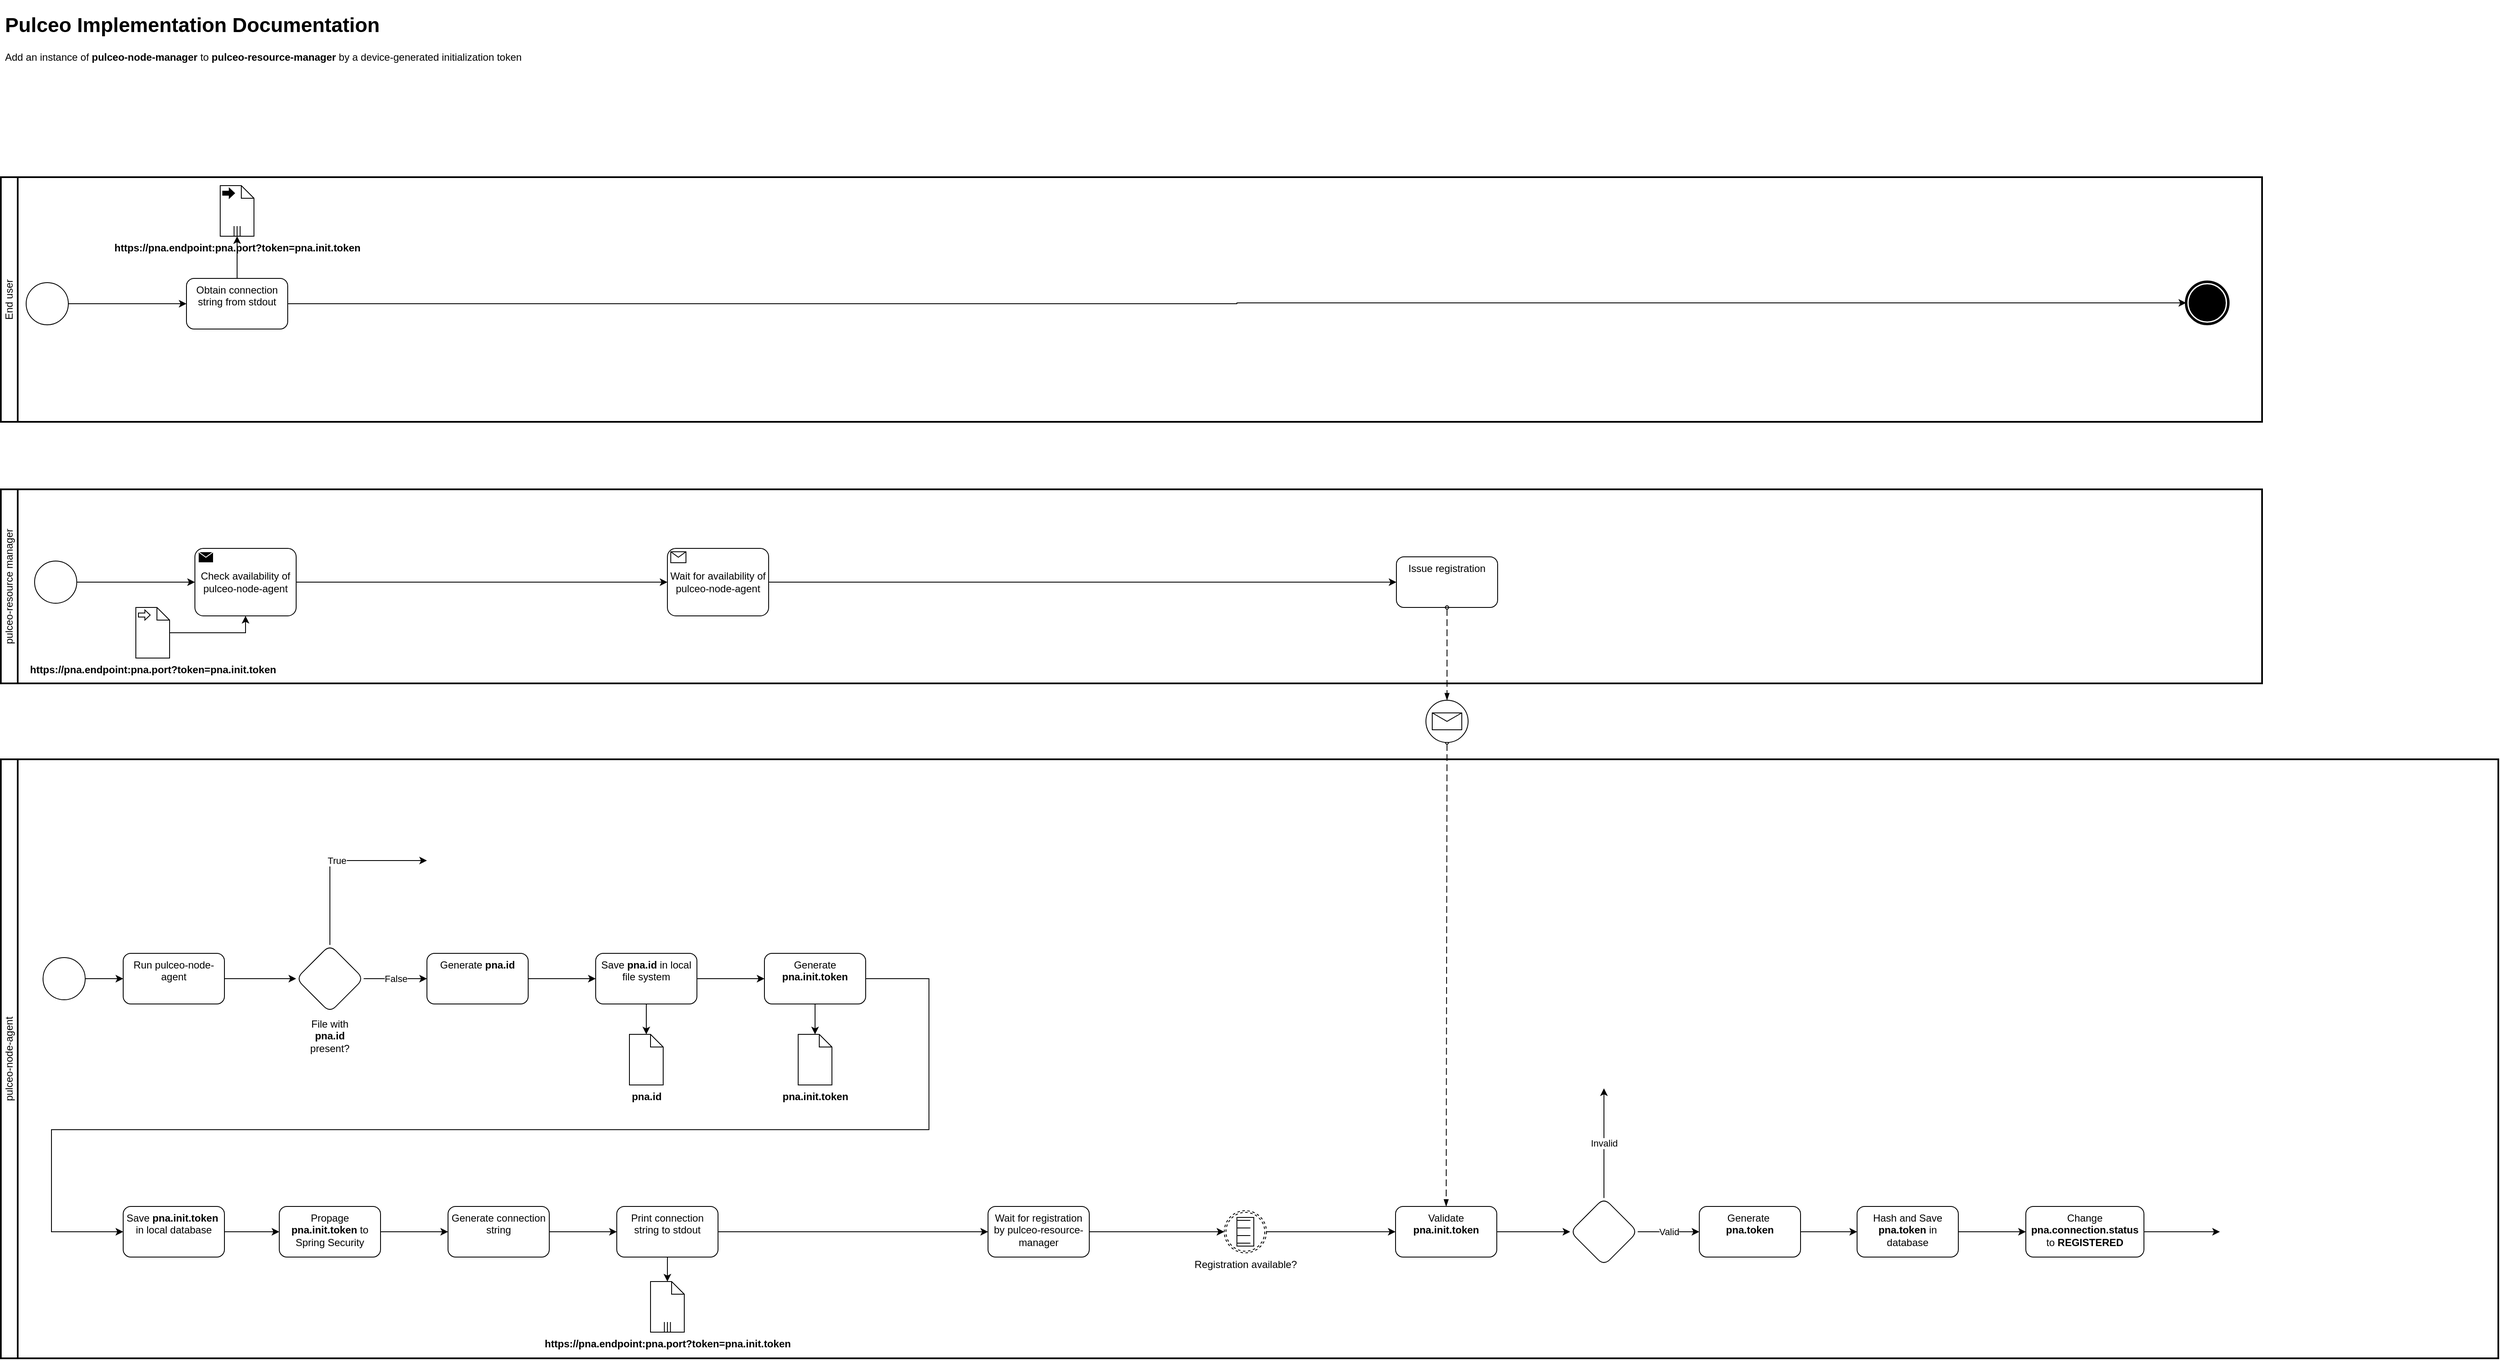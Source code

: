 <mxfile version="22.0.3" type="device">
  <diagram name="Page-1" id="s8d-PY-8PvL_5b7Q-GFM">
    <mxGraphModel dx="1147" dy="775" grid="1" gridSize="10" guides="1" tooltips="1" connect="1" arrows="1" fold="1" page="1" pageScale="1" pageWidth="1169" pageHeight="827" math="0" shadow="0">
      <root>
        <mxCell id="0" />
        <mxCell id="1" parent="0" />
        <mxCell id="xjq-RaSwt1K4UF-zuiTi-3" value="pulceo-node-agent" style="swimlane;html=1;startSize=20;fontStyle=0;collapsible=0;horizontal=0;swimlaneLine=1;swimlaneFillColor=#ffffff;strokeWidth=2;whiteSpace=wrap;" parent="1" vertex="1">
          <mxGeometry x="40" y="930" width="2960" height="710" as="geometry" />
        </mxCell>
        <mxCell id="xjq-RaSwt1K4UF-zuiTi-13" value="" style="edgeStyle=orthogonalEdgeStyle;rounded=0;orthogonalLoop=1;jettySize=auto;html=1;" parent="xjq-RaSwt1K4UF-zuiTi-3" source="xjq-RaSwt1K4UF-zuiTi-5" target="xjq-RaSwt1K4UF-zuiTi-12" edge="1">
          <mxGeometry relative="1" as="geometry" />
        </mxCell>
        <mxCell id="xjq-RaSwt1K4UF-zuiTi-5" value="" style="points=[[0.145,0.145,0],[0.5,0,0],[0.855,0.145,0],[1,0.5,0],[0.855,0.855,0],[0.5,1,0],[0.145,0.855,0],[0,0.5,0]];shape=mxgraph.bpmn.event;html=1;verticalLabelPosition=bottom;labelBackgroundColor=#ffffff;verticalAlign=top;align=center;perimeter=ellipsePerimeter;outlineConnect=0;aspect=fixed;outline=standard;symbol=general;" parent="xjq-RaSwt1K4UF-zuiTi-3" vertex="1">
          <mxGeometry x="50" y="235" width="50" height="50" as="geometry" />
        </mxCell>
        <mxCell id="xjq-RaSwt1K4UF-zuiTi-15" value="" style="edgeStyle=orthogonalEdgeStyle;rounded=0;orthogonalLoop=1;jettySize=auto;html=1;" parent="xjq-RaSwt1K4UF-zuiTi-3" source="xjq-RaSwt1K4UF-zuiTi-12" target="xjq-RaSwt1K4UF-zuiTi-14" edge="1">
          <mxGeometry relative="1" as="geometry" />
        </mxCell>
        <mxCell id="xjq-RaSwt1K4UF-zuiTi-12" value="Run pulceo-node-agent" style="rounded=1;whiteSpace=wrap;html=1;verticalAlign=top;labelBackgroundColor=#ffffff;" parent="xjq-RaSwt1K4UF-zuiTi-3" vertex="1">
          <mxGeometry x="145" y="230" width="120" height="60" as="geometry" />
        </mxCell>
        <mxCell id="xjq-RaSwt1K4UF-zuiTi-19" value="False" style="edgeStyle=orthogonalEdgeStyle;rounded=0;orthogonalLoop=1;jettySize=auto;html=1;" parent="xjq-RaSwt1K4UF-zuiTi-3" source="xjq-RaSwt1K4UF-zuiTi-14" target="xjq-RaSwt1K4UF-zuiTi-18" edge="1">
          <mxGeometry relative="1" as="geometry" />
        </mxCell>
        <mxCell id="OKjM4SVXi0EhjQiXwDku-113" value="True" style="edgeStyle=orthogonalEdgeStyle;rounded=0;orthogonalLoop=1;jettySize=auto;html=1;entryX=0;entryY=0.5;entryDx=0;entryDy=0;" edge="1" parent="xjq-RaSwt1K4UF-zuiTi-3" source="xjq-RaSwt1K4UF-zuiTi-14">
          <mxGeometry relative="1" as="geometry">
            <mxPoint x="505" y="120" as="targetPoint" />
            <Array as="points">
              <mxPoint x="390" y="120" />
            </Array>
          </mxGeometry>
        </mxCell>
        <mxCell id="xjq-RaSwt1K4UF-zuiTi-14" value="File with &lt;b&gt;pna.id&lt;/b&gt; present?" style="rhombus;whiteSpace=wrap;html=1;verticalAlign=top;rounded=1;labelBackgroundColor=#ffffff;labelPosition=center;verticalLabelPosition=bottom;align=center;" parent="xjq-RaSwt1K4UF-zuiTi-3" vertex="1">
          <mxGeometry x="350" y="220" width="80" height="80" as="geometry" />
        </mxCell>
        <mxCell id="xjq-RaSwt1K4UF-zuiTi-21" value="" style="edgeStyle=orthogonalEdgeStyle;rounded=0;orthogonalLoop=1;jettySize=auto;html=1;" parent="xjq-RaSwt1K4UF-zuiTi-3" source="xjq-RaSwt1K4UF-zuiTi-18" target="xjq-RaSwt1K4UF-zuiTi-20" edge="1">
          <mxGeometry relative="1" as="geometry" />
        </mxCell>
        <mxCell id="xjq-RaSwt1K4UF-zuiTi-18" value="Generate &lt;b&gt;pna.id&lt;/b&gt;" style="rounded=1;whiteSpace=wrap;html=1;verticalAlign=top;labelBackgroundColor=#ffffff;" parent="xjq-RaSwt1K4UF-zuiTi-3" vertex="1">
          <mxGeometry x="505" y="230" width="120" height="60" as="geometry" />
        </mxCell>
        <mxCell id="xjq-RaSwt1K4UF-zuiTi-23" value="" style="edgeStyle=orthogonalEdgeStyle;rounded=0;orthogonalLoop=1;jettySize=auto;html=1;" parent="xjq-RaSwt1K4UF-zuiTi-3" source="xjq-RaSwt1K4UF-zuiTi-20" target="xjq-RaSwt1K4UF-zuiTi-22" edge="1">
          <mxGeometry relative="1" as="geometry" />
        </mxCell>
        <mxCell id="xjq-RaSwt1K4UF-zuiTi-20" value="Save &lt;b&gt;pna.id&lt;/b&gt; in local file system" style="rounded=1;whiteSpace=wrap;html=1;verticalAlign=top;labelBackgroundColor=#ffffff;" parent="xjq-RaSwt1K4UF-zuiTi-3" vertex="1">
          <mxGeometry x="705" y="230" width="120" height="60" as="geometry" />
        </mxCell>
        <mxCell id="OKjM4SVXi0EhjQiXwDku-30" value="" style="edgeStyle=orthogonalEdgeStyle;rounded=0;orthogonalLoop=1;jettySize=auto;html=1;entryX=0;entryY=0.5;entryDx=0;entryDy=0;" edge="1" parent="xjq-RaSwt1K4UF-zuiTi-3" source="xjq-RaSwt1K4UF-zuiTi-22" target="OKjM4SVXi0EhjQiXwDku-17">
          <mxGeometry relative="1" as="geometry">
            <mxPoint x="1110" y="260" as="targetPoint" />
            <Array as="points">
              <mxPoint x="1100" y="260" />
              <mxPoint x="1100" y="439" />
              <mxPoint x="60" y="439" />
              <mxPoint x="60" y="560" />
            </Array>
          </mxGeometry>
        </mxCell>
        <mxCell id="xjq-RaSwt1K4UF-zuiTi-22" value="Generate &lt;b&gt;pna.init.token&lt;/b&gt;" style="rounded=1;whiteSpace=wrap;html=1;verticalAlign=top;labelBackgroundColor=#ffffff;" parent="xjq-RaSwt1K4UF-zuiTi-3" vertex="1">
          <mxGeometry x="905" y="230" width="120" height="60" as="geometry" />
        </mxCell>
        <mxCell id="xjq-RaSwt1K4UF-zuiTi-28" value="Wait for registration by pulceo-resource-manager" style="rounded=1;whiteSpace=wrap;html=1;verticalAlign=top;labelBackgroundColor=#ffffff;" parent="xjq-RaSwt1K4UF-zuiTi-3" vertex="1">
          <mxGeometry x="1170" y="530" width="120" height="60" as="geometry" />
        </mxCell>
        <mxCell id="OKjM4SVXi0EhjQiXwDku-13" value="" style="edgeStyle=orthogonalEdgeStyle;rounded=0;orthogonalLoop=1;jettySize=auto;html=1;" edge="1" parent="xjq-RaSwt1K4UF-zuiTi-3" source="OKjM4SVXi0EhjQiXwDku-5" target="OKjM4SVXi0EhjQiXwDku-12">
          <mxGeometry relative="1" as="geometry" />
        </mxCell>
        <mxCell id="OKjM4SVXi0EhjQiXwDku-5" value="Registration available?" style="points=[[0.145,0.145,0],[0.5,0,0],[0.855,0.145,0],[1,0.5,0],[0.855,0.855,0],[0.5,1,0],[0.145,0.855,0],[0,0.5,0]];shape=mxgraph.bpmn.event;html=1;verticalLabelPosition=bottom;labelBackgroundColor=#ffffff;verticalAlign=top;align=center;perimeter=ellipsePerimeter;outlineConnect=0;aspect=fixed;outline=boundNonint;symbol=conditional;" vertex="1" parent="xjq-RaSwt1K4UF-zuiTi-3">
          <mxGeometry x="1450" y="535" width="50" height="50" as="geometry" />
        </mxCell>
        <mxCell id="OKjM4SVXi0EhjQiXwDku-6" style="edgeStyle=orthogonalEdgeStyle;rounded=0;orthogonalLoop=1;jettySize=auto;html=1;entryX=0;entryY=0.5;entryDx=0;entryDy=0;entryPerimeter=0;" edge="1" parent="xjq-RaSwt1K4UF-zuiTi-3" source="xjq-RaSwt1K4UF-zuiTi-28" target="OKjM4SVXi0EhjQiXwDku-5">
          <mxGeometry relative="1" as="geometry" />
        </mxCell>
        <mxCell id="OKjM4SVXi0EhjQiXwDku-106" value="" style="edgeStyle=orthogonalEdgeStyle;rounded=0;orthogonalLoop=1;jettySize=auto;html=1;" edge="1" parent="xjq-RaSwt1K4UF-zuiTi-3" source="OKjM4SVXi0EhjQiXwDku-12" target="OKjM4SVXi0EhjQiXwDku-105">
          <mxGeometry relative="1" as="geometry" />
        </mxCell>
        <mxCell id="OKjM4SVXi0EhjQiXwDku-12" value="Validate &lt;b&gt;pna.init.token&lt;/b&gt;" style="rounded=1;whiteSpace=wrap;html=1;verticalAlign=top;labelBackgroundColor=#ffffff;" vertex="1" parent="xjq-RaSwt1K4UF-zuiTi-3">
          <mxGeometry x="1653" y="530" width="120" height="60" as="geometry" />
        </mxCell>
        <mxCell id="OKjM4SVXi0EhjQiXwDku-14" value="&lt;b&gt;pna.id&lt;/b&gt;" style="shape=mxgraph.bpmn.data;labelPosition=center;verticalLabelPosition=bottom;align=center;verticalAlign=top;size=15;html=1;" vertex="1" parent="xjq-RaSwt1K4UF-zuiTi-3">
          <mxGeometry x="745" y="326" width="40" height="60" as="geometry" />
        </mxCell>
        <mxCell id="OKjM4SVXi0EhjQiXwDku-15" style="edgeStyle=orthogonalEdgeStyle;rounded=0;orthogonalLoop=1;jettySize=auto;html=1;entryX=0.5;entryY=0;entryDx=0;entryDy=0;entryPerimeter=0;" edge="1" parent="xjq-RaSwt1K4UF-zuiTi-3" source="xjq-RaSwt1K4UF-zuiTi-20" target="OKjM4SVXi0EhjQiXwDku-14">
          <mxGeometry relative="1" as="geometry" />
        </mxCell>
        <mxCell id="OKjM4SVXi0EhjQiXwDku-32" value="" style="edgeStyle=orthogonalEdgeStyle;rounded=0;orthogonalLoop=1;jettySize=auto;html=1;" edge="1" parent="xjq-RaSwt1K4UF-zuiTi-3" source="OKjM4SVXi0EhjQiXwDku-17" target="OKjM4SVXi0EhjQiXwDku-31">
          <mxGeometry relative="1" as="geometry" />
        </mxCell>
        <mxCell id="OKjM4SVXi0EhjQiXwDku-17" value="&lt;span style=&quot;color: rgb(0, 0, 0); font-family: Helvetica; font-size: 12px; font-style: normal; font-variant-ligatures: normal; font-variant-caps: normal; font-weight: 400; letter-spacing: normal; orphans: 2; text-align: center; text-indent: 0px; text-transform: none; widows: 2; word-spacing: 0px; -webkit-text-stroke-width: 0px; background-color: rgb(255, 255, 255); text-decoration-thickness: initial; text-decoration-style: initial; text-decoration-color: initial; float: none; display: inline !important;&quot;&gt;Save&lt;span&gt;&amp;nbsp;&lt;/span&gt;&lt;/span&gt;&lt;b style=&quot;border-color: var(--border-color); color: rgb(0, 0, 0); font-family: Helvetica; font-size: 12px; font-style: normal; font-variant-ligatures: normal; font-variant-caps: normal; letter-spacing: normal; orphans: 2; text-align: center; text-indent: 0px; text-transform: none; widows: 2; word-spacing: 0px; -webkit-text-stroke-width: 0px; text-decoration-thickness: initial; text-decoration-style: initial; text-decoration-color: initial;&quot;&gt;pna.init.token&lt;/b&gt;&lt;span style=&quot;color: rgb(0, 0, 0); font-family: Helvetica; font-size: 12px; font-style: normal; font-variant-ligatures: normal; font-variant-caps: normal; font-weight: 400; letter-spacing: normal; orphans: 2; text-align: center; text-indent: 0px; text-transform: none; widows: 2; word-spacing: 0px; -webkit-text-stroke-width: 0px; background-color: rgb(255, 255, 255); text-decoration-thickness: initial; text-decoration-style: initial; text-decoration-color: initial; float: none; display: inline !important;&quot;&gt;&amp;nbsp;&lt;br&gt;in local database&lt;/span&gt;" style="rounded=1;whiteSpace=wrap;html=1;verticalAlign=top;labelBackgroundColor=#ffffff;" vertex="1" parent="xjq-RaSwt1K4UF-zuiTi-3">
          <mxGeometry x="145" y="530" width="120" height="60" as="geometry" />
        </mxCell>
        <mxCell id="OKjM4SVXi0EhjQiXwDku-27" value="&lt;b&gt;pna.init.token&lt;/b&gt;" style="shape=mxgraph.bpmn.data;labelPosition=center;verticalLabelPosition=bottom;align=center;verticalAlign=top;size=15;html=1;" vertex="1" parent="xjq-RaSwt1K4UF-zuiTi-3">
          <mxGeometry x="945" y="326" width="40" height="60" as="geometry" />
        </mxCell>
        <mxCell id="OKjM4SVXi0EhjQiXwDku-28" style="edgeStyle=orthogonalEdgeStyle;rounded=0;orthogonalLoop=1;jettySize=auto;html=1;entryX=0.5;entryY=0;entryDx=0;entryDy=0;entryPerimeter=0;" edge="1" parent="xjq-RaSwt1K4UF-zuiTi-3" source="xjq-RaSwt1K4UF-zuiTi-22" target="OKjM4SVXi0EhjQiXwDku-27">
          <mxGeometry relative="1" as="geometry" />
        </mxCell>
        <mxCell id="OKjM4SVXi0EhjQiXwDku-46" value="" style="edgeStyle=orthogonalEdgeStyle;rounded=0;orthogonalLoop=1;jettySize=auto;html=1;" edge="1" parent="xjq-RaSwt1K4UF-zuiTi-3" source="OKjM4SVXi0EhjQiXwDku-31" target="OKjM4SVXi0EhjQiXwDku-45">
          <mxGeometry relative="1" as="geometry" />
        </mxCell>
        <mxCell id="OKjM4SVXi0EhjQiXwDku-31" value="Propage &lt;b&gt;pna.init.token&lt;/b&gt;&amp;nbsp;to Spring Security" style="whiteSpace=wrap;html=1;verticalAlign=top;rounded=1;labelBackgroundColor=#ffffff;" vertex="1" parent="xjq-RaSwt1K4UF-zuiTi-3">
          <mxGeometry x="330" y="530" width="120" height="60" as="geometry" />
        </mxCell>
        <mxCell id="OKjM4SVXi0EhjQiXwDku-53" value="" style="edgeStyle=orthogonalEdgeStyle;rounded=0;orthogonalLoop=1;jettySize=auto;html=1;" edge="1" parent="xjq-RaSwt1K4UF-zuiTi-3" source="OKjM4SVXi0EhjQiXwDku-45" target="OKjM4SVXi0EhjQiXwDku-52">
          <mxGeometry relative="1" as="geometry" />
        </mxCell>
        <mxCell id="OKjM4SVXi0EhjQiXwDku-45" value="Generate connection string" style="rounded=1;whiteSpace=wrap;html=1;verticalAlign=top;labelBackgroundColor=#ffffff;" vertex="1" parent="xjq-RaSwt1K4UF-zuiTi-3">
          <mxGeometry x="530" y="530" width="120" height="60" as="geometry" />
        </mxCell>
        <mxCell id="OKjM4SVXi0EhjQiXwDku-56" style="edgeStyle=orthogonalEdgeStyle;rounded=0;orthogonalLoop=1;jettySize=auto;html=1;entryX=0;entryY=0.5;entryDx=0;entryDy=0;" edge="1" parent="xjq-RaSwt1K4UF-zuiTi-3" source="OKjM4SVXi0EhjQiXwDku-52" target="xjq-RaSwt1K4UF-zuiTi-28">
          <mxGeometry relative="1" as="geometry" />
        </mxCell>
        <mxCell id="OKjM4SVXi0EhjQiXwDku-52" value="Print connection string to stdout" style="rounded=1;whiteSpace=wrap;html=1;verticalAlign=top;labelBackgroundColor=#ffffff;" vertex="1" parent="xjq-RaSwt1K4UF-zuiTi-3">
          <mxGeometry x="730" y="530" width="120" height="60" as="geometry" />
        </mxCell>
        <mxCell id="OKjM4SVXi0EhjQiXwDku-54" value="&lt;b&gt;https://pna.endpoint:pna.port?token=pna.init.token&lt;/b&gt;" style="shape=mxgraph.bpmn.data;labelPosition=center;verticalLabelPosition=bottom;align=center;verticalAlign=top;size=15;html=1;bpmnTransferType=none;isCollection=1;" vertex="1" parent="xjq-RaSwt1K4UF-zuiTi-3">
          <mxGeometry x="770" y="619" width="40" height="60" as="geometry" />
        </mxCell>
        <mxCell id="OKjM4SVXi0EhjQiXwDku-55" style="edgeStyle=orthogonalEdgeStyle;rounded=0;orthogonalLoop=1;jettySize=auto;html=1;entryX=0.5;entryY=0;entryDx=0;entryDy=0;entryPerimeter=0;" edge="1" parent="xjq-RaSwt1K4UF-zuiTi-3" source="OKjM4SVXi0EhjQiXwDku-52" target="OKjM4SVXi0EhjQiXwDku-54">
          <mxGeometry relative="1" as="geometry" />
        </mxCell>
        <mxCell id="OKjM4SVXi0EhjQiXwDku-110" value="Valid" style="edgeStyle=orthogonalEdgeStyle;rounded=0;orthogonalLoop=1;jettySize=auto;html=1;" edge="1" parent="xjq-RaSwt1K4UF-zuiTi-3" source="OKjM4SVXi0EhjQiXwDku-105" target="OKjM4SVXi0EhjQiXwDku-109">
          <mxGeometry relative="1" as="geometry" />
        </mxCell>
        <mxCell id="OKjM4SVXi0EhjQiXwDku-115" value="Invalid" style="edgeStyle=orthogonalEdgeStyle;rounded=0;orthogonalLoop=1;jettySize=auto;html=1;" edge="1" parent="xjq-RaSwt1K4UF-zuiTi-3" source="OKjM4SVXi0EhjQiXwDku-105">
          <mxGeometry relative="1" as="geometry">
            <mxPoint x="1900" y="390" as="targetPoint" />
          </mxGeometry>
        </mxCell>
        <mxCell id="OKjM4SVXi0EhjQiXwDku-105" value="" style="rhombus;whiteSpace=wrap;html=1;verticalAlign=top;rounded=1;labelBackgroundColor=#ffffff;" vertex="1" parent="xjq-RaSwt1K4UF-zuiTi-3">
          <mxGeometry x="1860" y="520" width="80" height="80" as="geometry" />
        </mxCell>
        <mxCell id="OKjM4SVXi0EhjQiXwDku-118" value="" style="edgeStyle=orthogonalEdgeStyle;rounded=0;orthogonalLoop=1;jettySize=auto;html=1;" edge="1" parent="xjq-RaSwt1K4UF-zuiTi-3" source="OKjM4SVXi0EhjQiXwDku-109" target="OKjM4SVXi0EhjQiXwDku-117">
          <mxGeometry relative="1" as="geometry" />
        </mxCell>
        <mxCell id="OKjM4SVXi0EhjQiXwDku-109" value="Generate&amp;nbsp;&lt;br&gt;&lt;b&gt;pna.token&lt;/b&gt;" style="whiteSpace=wrap;html=1;verticalAlign=top;rounded=1;labelBackgroundColor=#ffffff;" vertex="1" parent="xjq-RaSwt1K4UF-zuiTi-3">
          <mxGeometry x="2013" y="530" width="120" height="60" as="geometry" />
        </mxCell>
        <mxCell id="OKjM4SVXi0EhjQiXwDku-120" value="" style="edgeStyle=orthogonalEdgeStyle;rounded=0;orthogonalLoop=1;jettySize=auto;html=1;" edge="1" parent="xjq-RaSwt1K4UF-zuiTi-3" source="OKjM4SVXi0EhjQiXwDku-117" target="OKjM4SVXi0EhjQiXwDku-119">
          <mxGeometry relative="1" as="geometry" />
        </mxCell>
        <mxCell id="OKjM4SVXi0EhjQiXwDku-117" value="Hash and Save &lt;b&gt;pna.token&lt;/b&gt; in database" style="whiteSpace=wrap;html=1;verticalAlign=top;rounded=1;labelBackgroundColor=#ffffff;" vertex="1" parent="xjq-RaSwt1K4UF-zuiTi-3">
          <mxGeometry x="2200" y="530" width="120" height="60" as="geometry" />
        </mxCell>
        <mxCell id="OKjM4SVXi0EhjQiXwDku-122" value="" style="edgeStyle=orthogonalEdgeStyle;rounded=0;orthogonalLoop=1;jettySize=auto;html=1;" edge="1" parent="xjq-RaSwt1K4UF-zuiTi-3" source="OKjM4SVXi0EhjQiXwDku-119">
          <mxGeometry relative="1" as="geometry">
            <mxPoint x="2630" y="560" as="targetPoint" />
          </mxGeometry>
        </mxCell>
        <mxCell id="OKjM4SVXi0EhjQiXwDku-119" value="Change &lt;b&gt;pna.connection.status&lt;br&gt;&lt;/b&gt;to &lt;b&gt;REGISTERED&lt;/b&gt;" style="whiteSpace=wrap;html=1;verticalAlign=top;rounded=1;labelBackgroundColor=#ffffff;" vertex="1" parent="xjq-RaSwt1K4UF-zuiTi-3">
          <mxGeometry x="2400" y="530" width="140" height="60" as="geometry" />
        </mxCell>
        <mxCell id="xjq-RaSwt1K4UF-zuiTi-2" value="pulceo-resource manager" style="swimlane;html=1;startSize=20;fontStyle=0;collapsible=0;horizontal=0;swimlaneLine=1;swimlaneFillColor=#ffffff;strokeWidth=2;whiteSpace=wrap;" parent="1" vertex="1">
          <mxGeometry x="40" y="610" width="2680" height="230" as="geometry" />
        </mxCell>
        <mxCell id="xjq-RaSwt1K4UF-zuiTi-31" value="" style="edgeStyle=orthogonalEdgeStyle;rounded=0;orthogonalLoop=1;jettySize=auto;html=1;" parent="xjq-RaSwt1K4UF-zuiTi-2" source="xjq-RaSwt1K4UF-zuiTi-29" edge="1">
          <mxGeometry relative="1" as="geometry">
            <mxPoint x="230" y="110" as="targetPoint" />
          </mxGeometry>
        </mxCell>
        <mxCell id="xjq-RaSwt1K4UF-zuiTi-29" value="" style="points=[[0.145,0.145,0],[0.5,0,0],[0.855,0.145,0],[1,0.5,0],[0.855,0.855,0],[0.5,1,0],[0.145,0.855,0],[0,0.5,0]];shape=mxgraph.bpmn.event;html=1;verticalLabelPosition=bottom;labelBackgroundColor=#ffffff;verticalAlign=top;align=center;perimeter=ellipsePerimeter;outlineConnect=0;aspect=fixed;outline=standard;symbol=general;" parent="xjq-RaSwt1K4UF-zuiTi-2" vertex="1">
          <mxGeometry x="40" y="85" width="50" height="50" as="geometry" />
        </mxCell>
        <mxCell id="OKjM4SVXi0EhjQiXwDku-35" value="Issue registration" style="rounded=1;whiteSpace=wrap;html=1;verticalAlign=top;labelBackgroundColor=#ffffff;" vertex="1" parent="xjq-RaSwt1K4UF-zuiTi-2">
          <mxGeometry x="1654" y="80" width="120" height="60" as="geometry" />
        </mxCell>
        <mxCell id="OKjM4SVXi0EhjQiXwDku-77" value="Check availability of pulceo-node-agent" style="points=[[0.25,0,0],[0.5,0,0],[0.75,0,0],[1,0.25,0],[1,0.5,0],[1,0.75,0],[0.75,1,0],[0.5,1,0],[0.25,1,0],[0,0.75,0],[0,0.5,0],[0,0.25,0]];shape=mxgraph.bpmn.task;whiteSpace=wrap;rectStyle=rounded;size=10;html=1;container=1;expand=0;collapsible=0;taskMarker=send;" vertex="1" parent="xjq-RaSwt1K4UF-zuiTi-2">
          <mxGeometry x="230" y="70" width="120" height="80" as="geometry" />
        </mxCell>
        <mxCell id="OKjM4SVXi0EhjQiXwDku-80" style="edgeStyle=orthogonalEdgeStyle;rounded=0;orthogonalLoop=1;jettySize=auto;html=1;entryX=0;entryY=0.5;entryDx=0;entryDy=0;" edge="1" parent="xjq-RaSwt1K4UF-zuiTi-2" source="OKjM4SVXi0EhjQiXwDku-78" target="OKjM4SVXi0EhjQiXwDku-35">
          <mxGeometry relative="1" as="geometry" />
        </mxCell>
        <mxCell id="OKjM4SVXi0EhjQiXwDku-78" value="Wait for availability of pulceo-node-agent" style="points=[[0.25,0,0],[0.5,0,0],[0.75,0,0],[1,0.25,0],[1,0.5,0],[1,0.75,0],[0.75,1,0],[0.5,1,0],[0.25,1,0],[0,0.75,0],[0,0.5,0],[0,0.25,0]];shape=mxgraph.bpmn.task;whiteSpace=wrap;rectStyle=rounded;size=10;html=1;container=1;expand=0;collapsible=0;taskMarker=receive;" vertex="1" parent="xjq-RaSwt1K4UF-zuiTi-2">
          <mxGeometry x="790" y="70" width="120" height="80" as="geometry" />
        </mxCell>
        <mxCell id="OKjM4SVXi0EhjQiXwDku-79" style="edgeStyle=orthogonalEdgeStyle;rounded=0;orthogonalLoop=1;jettySize=auto;html=1;entryX=0;entryY=0.5;entryDx=0;entryDy=0;entryPerimeter=0;" edge="1" parent="xjq-RaSwt1K4UF-zuiTi-2" source="OKjM4SVXi0EhjQiXwDku-77" target="OKjM4SVXi0EhjQiXwDku-78">
          <mxGeometry relative="1" as="geometry" />
        </mxCell>
        <mxCell id="OKjM4SVXi0EhjQiXwDku-100" value="&lt;b style=&quot;border-color: var(--border-color);&quot;&gt;https://pna.endpoint:pna.port?token=pna.init.token&lt;/b&gt;" style="shape=mxgraph.bpmn.data;labelPosition=center;verticalLabelPosition=bottom;align=center;verticalAlign=top;size=15;html=1;bpmnTransferType=input;" vertex="1" parent="xjq-RaSwt1K4UF-zuiTi-2">
          <mxGeometry x="160" y="140" width="40" height="60" as="geometry" />
        </mxCell>
        <mxCell id="OKjM4SVXi0EhjQiXwDku-102" style="edgeStyle=orthogonalEdgeStyle;rounded=0;orthogonalLoop=1;jettySize=auto;html=1;entryX=0.5;entryY=1;entryDx=0;entryDy=0;entryPerimeter=0;" edge="1" parent="xjq-RaSwt1K4UF-zuiTi-2" source="OKjM4SVXi0EhjQiXwDku-100" target="OKjM4SVXi0EhjQiXwDku-77">
          <mxGeometry relative="1" as="geometry" />
        </mxCell>
        <mxCell id="OKjM4SVXi0EhjQiXwDku-37" value="End user" style="swimlane;html=1;startSize=20;fontStyle=0;collapsible=0;horizontal=0;swimlaneLine=1;swimlaneFillColor=#ffffff;strokeWidth=2;whiteSpace=wrap;" vertex="1" parent="1">
          <mxGeometry x="40" y="240" width="2680" height="290" as="geometry" />
        </mxCell>
        <mxCell id="OKjM4SVXi0EhjQiXwDku-38" value="" style="edgeStyle=orthogonalEdgeStyle;rounded=0;orthogonalLoop=1;jettySize=auto;html=1;" edge="1" parent="OKjM4SVXi0EhjQiXwDku-37" source="OKjM4SVXi0EhjQiXwDku-39" target="OKjM4SVXi0EhjQiXwDku-40">
          <mxGeometry relative="1" as="geometry" />
        </mxCell>
        <mxCell id="OKjM4SVXi0EhjQiXwDku-39" value="" style="points=[[0.145,0.145,0],[0.5,0,0],[0.855,0.145,0],[1,0.5,0],[0.855,0.855,0],[0.5,1,0],[0.145,0.855,0],[0,0.5,0]];shape=mxgraph.bpmn.event;html=1;verticalLabelPosition=bottom;labelBackgroundColor=#ffffff;verticalAlign=top;align=center;perimeter=ellipsePerimeter;outlineConnect=0;aspect=fixed;outline=standard;symbol=general;" vertex="1" parent="OKjM4SVXi0EhjQiXwDku-37">
          <mxGeometry x="30" y="125" width="50" height="50" as="geometry" />
        </mxCell>
        <mxCell id="OKjM4SVXi0EhjQiXwDku-96" style="edgeStyle=orthogonalEdgeStyle;rounded=0;orthogonalLoop=1;jettySize=auto;html=1;" edge="1" parent="OKjM4SVXi0EhjQiXwDku-37" source="OKjM4SVXi0EhjQiXwDku-40">
          <mxGeometry relative="1" as="geometry">
            <mxPoint x="280" y="70" as="targetPoint" />
          </mxGeometry>
        </mxCell>
        <mxCell id="OKjM4SVXi0EhjQiXwDku-103" style="edgeStyle=orthogonalEdgeStyle;rounded=0;orthogonalLoop=1;jettySize=auto;html=1;" edge="1" parent="OKjM4SVXi0EhjQiXwDku-37" source="OKjM4SVXi0EhjQiXwDku-40" target="OKjM4SVXi0EhjQiXwDku-104">
          <mxGeometry relative="1" as="geometry">
            <mxPoint x="1700" y="150" as="targetPoint" />
          </mxGeometry>
        </mxCell>
        <mxCell id="OKjM4SVXi0EhjQiXwDku-40" value="Obtain connection string from stdout" style="rounded=1;whiteSpace=wrap;html=1;verticalAlign=top;labelBackgroundColor=#ffffff;" vertex="1" parent="OKjM4SVXi0EhjQiXwDku-37">
          <mxGeometry x="220" y="120" width="120" height="60" as="geometry" />
        </mxCell>
        <mxCell id="OKjM4SVXi0EhjQiXwDku-97" value="&lt;b style=&quot;border-color: var(--border-color);&quot;&gt;https://pna.endpoint:pna.port?token=pna.init.token&lt;/b&gt;" style="shape=mxgraph.bpmn.data;labelPosition=center;verticalLabelPosition=bottom;align=center;verticalAlign=top;size=15;html=1;bpmnTransferType=output;isCollection=1;" vertex="1" parent="OKjM4SVXi0EhjQiXwDku-37">
          <mxGeometry x="260" y="10" width="40" height="60" as="geometry" />
        </mxCell>
        <mxCell id="OKjM4SVXi0EhjQiXwDku-104" value="" style="points=[[0.145,0.145,0],[0.5,0,0],[0.855,0.145,0],[1,0.5,0],[0.855,0.855,0],[0.5,1,0],[0.145,0.855,0],[0,0.5,0]];shape=mxgraph.bpmn.event;html=1;verticalLabelPosition=bottom;labelBackgroundColor=#ffffff;verticalAlign=top;align=center;perimeter=ellipsePerimeter;outlineConnect=0;aspect=fixed;outline=end;symbol=terminate;" vertex="1" parent="OKjM4SVXi0EhjQiXwDku-37">
          <mxGeometry x="2590" y="124" width="50" height="50" as="geometry" />
        </mxCell>
        <mxCell id="OKjM4SVXi0EhjQiXwDku-68" value="" style="dashed=1;dashPattern=8 4;endArrow=blockThin;endFill=1;startArrow=oval;startFill=0;endSize=6;startSize=4;html=1;rounded=0;exitX=0.5;exitY=1;exitDx=0;exitDy=0;entryX=0.5;entryY=0;entryDx=0;entryDy=0;" edge="1" parent="1" source="OKjM4SVXi0EhjQiXwDku-69" target="OKjM4SVXi0EhjQiXwDku-12">
          <mxGeometry width="160" relative="1" as="geometry">
            <mxPoint x="2060" y="1020" as="sourcePoint" />
            <mxPoint x="2220" y="1020" as="targetPoint" />
          </mxGeometry>
        </mxCell>
        <mxCell id="OKjM4SVXi0EhjQiXwDku-70" value="" style="dashed=1;dashPattern=8 4;endArrow=blockThin;endFill=1;startArrow=oval;startFill=0;endSize=6;startSize=4;html=1;rounded=0;exitX=0.5;exitY=1;exitDx=0;exitDy=0;entryX=0.5;entryY=0;entryDx=0;entryDy=0;" edge="1" parent="1" source="OKjM4SVXi0EhjQiXwDku-35" target="OKjM4SVXi0EhjQiXwDku-69">
          <mxGeometry width="160" relative="1" as="geometry">
            <mxPoint x="1754" y="710" as="sourcePoint" />
            <mxPoint x="1753" y="1314" as="targetPoint" />
          </mxGeometry>
        </mxCell>
        <mxCell id="OKjM4SVXi0EhjQiXwDku-69" value="" style="points=[[0.145,0.145,0],[0.5,0,0],[0.855,0.145,0],[1,0.5,0],[0.855,0.855,0],[0.5,1,0],[0.145,0.855,0],[0,0.5,0]];shape=mxgraph.bpmn.event;html=1;verticalLabelPosition=bottom;labelBackgroundColor=#ffffff;verticalAlign=top;align=center;perimeter=ellipsePerimeter;outlineConnect=0;aspect=fixed;outline=standard;symbol=message;" vertex="1" parent="1">
          <mxGeometry x="1729" y="860" width="50" height="50" as="geometry" />
        </mxCell>
        <mxCell id="OKjM4SVXi0EhjQiXwDku-108" value="&lt;h1&gt;Pulceo Implementation Documentation&lt;/h1&gt;&lt;div&gt;Add an instance of &lt;b&gt;pulceo-node-manager&lt;/b&gt; to &lt;b&gt;pulceo-resource-manager&lt;/b&gt; by a device-generated initialization token&lt;/div&gt;" style="text;html=1;strokeColor=none;fillColor=none;spacing=5;spacingTop=-20;whiteSpace=wrap;overflow=hidden;rounded=0;" vertex="1" parent="1">
          <mxGeometry x="40" y="40" width="640" height="80" as="geometry" />
        </mxCell>
      </root>
    </mxGraphModel>
  </diagram>
</mxfile>
